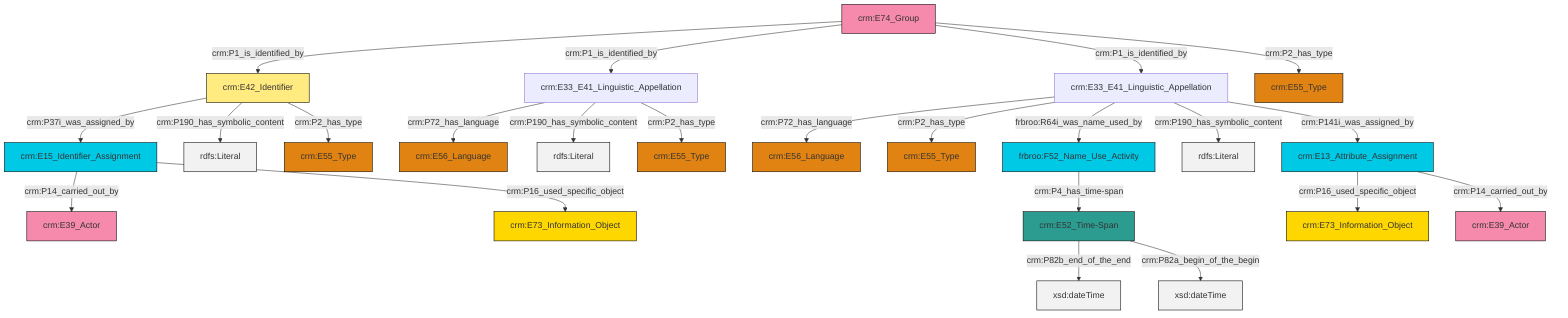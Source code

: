 graph TD
classDef Literal fill:#f2f2f2,stroke:#000000;
classDef CRM_Entity fill:#FFFFFF,stroke:#000000;
classDef Temporal_Entity fill:#00C9E6, stroke:#000000;
classDef Type fill:#E18312, stroke:#000000;
classDef Time-Span fill:#2C9C91, stroke:#000000;
classDef Appellation fill:#FFEB7F, stroke:#000000;
classDef Place fill:#008836, stroke:#000000;
classDef Persistent_Item fill:#B266B2, stroke:#000000;
classDef Conceptual_Object fill:#FFD700, stroke:#000000;
classDef Physical_Thing fill:#D2B48C, stroke:#000000;
classDef Actor fill:#f58aad, stroke:#000000;
classDef PC_Classes fill:#4ce600, stroke:#000000;
classDef Multi fill:#cccccc,stroke:#000000;

0["crm:E33_E41_Linguistic_Appellation"]:::Default -->|crm:P72_has_language| 1["crm:E56_Language"]:::Type
2["crm:E74_Group"]:::Actor -->|crm:P1_is_identified_by| 3["crm:E42_Identifier"]:::Appellation
5["crm:E15_Identifier_Assignment"]:::Temporal_Entity -->|crm:P14_carried_out_by| 6["crm:E39_Actor"]:::Actor
3["crm:E42_Identifier"]:::Appellation -->|crm:P37i_was_assigned_by| 5["crm:E15_Identifier_Assignment"]:::Temporal_Entity
3["crm:E42_Identifier"]:::Appellation -->|crm:P190_has_symbolic_content| 7[rdfs:Literal]:::Literal
0["crm:E33_E41_Linguistic_Appellation"]:::Default -->|crm:P190_has_symbolic_content| 11[rdfs:Literal]:::Literal
12["crm:E52_Time-Span"]:::Time-Span -->|crm:P82b_end_of_the_end| 13[xsd:dateTime]:::Literal
21["frbroo:F52_Name_Use_Activity"]:::Temporal_Entity -->|crm:P4_has_time-span| 12["crm:E52_Time-Span"]:::Time-Span
12["crm:E52_Time-Span"]:::Time-Span -->|crm:P82a_begin_of_the_begin| 22[xsd:dateTime]:::Literal
2["crm:E74_Group"]:::Actor -->|crm:P1_is_identified_by| 0["crm:E33_E41_Linguistic_Appellation"]:::Default
2["crm:E74_Group"]:::Actor -->|crm:P1_is_identified_by| 27["crm:E33_E41_Linguistic_Appellation"]:::Default
16["crm:E13_Attribute_Assignment"]:::Temporal_Entity -->|crm:P16_used_specific_object| 9["crm:E73_Information_Object"]:::Conceptual_Object
3["crm:E42_Identifier"]:::Appellation -->|crm:P2_has_type| 25["crm:E55_Type"]:::Type
2["crm:E74_Group"]:::Actor -->|crm:P2_has_type| 28["crm:E55_Type"]:::Type
5["crm:E15_Identifier_Assignment"]:::Temporal_Entity -->|crm:P16_used_specific_object| 29["crm:E73_Information_Object"]:::Conceptual_Object
27["crm:E33_E41_Linguistic_Appellation"]:::Default -->|crm:P72_has_language| 23["crm:E56_Language"]:::Type
27["crm:E33_E41_Linguistic_Appellation"]:::Default -->|crm:P2_has_type| 30["crm:E55_Type"]:::Type
27["crm:E33_E41_Linguistic_Appellation"]:::Default -->|frbroo:R64i_was_name_used_by| 21["frbroo:F52_Name_Use_Activity"]:::Temporal_Entity
27["crm:E33_E41_Linguistic_Appellation"]:::Default -->|crm:P190_has_symbolic_content| 34[rdfs:Literal]:::Literal
27["crm:E33_E41_Linguistic_Appellation"]:::Default -->|crm:P141i_was_assigned_by| 16["crm:E13_Attribute_Assignment"]:::Temporal_Entity
0["crm:E33_E41_Linguistic_Appellation"]:::Default -->|crm:P2_has_type| 14["crm:E55_Type"]:::Type
16["crm:E13_Attribute_Assignment"]:::Temporal_Entity -->|crm:P14_carried_out_by| 35["crm:E39_Actor"]:::Actor